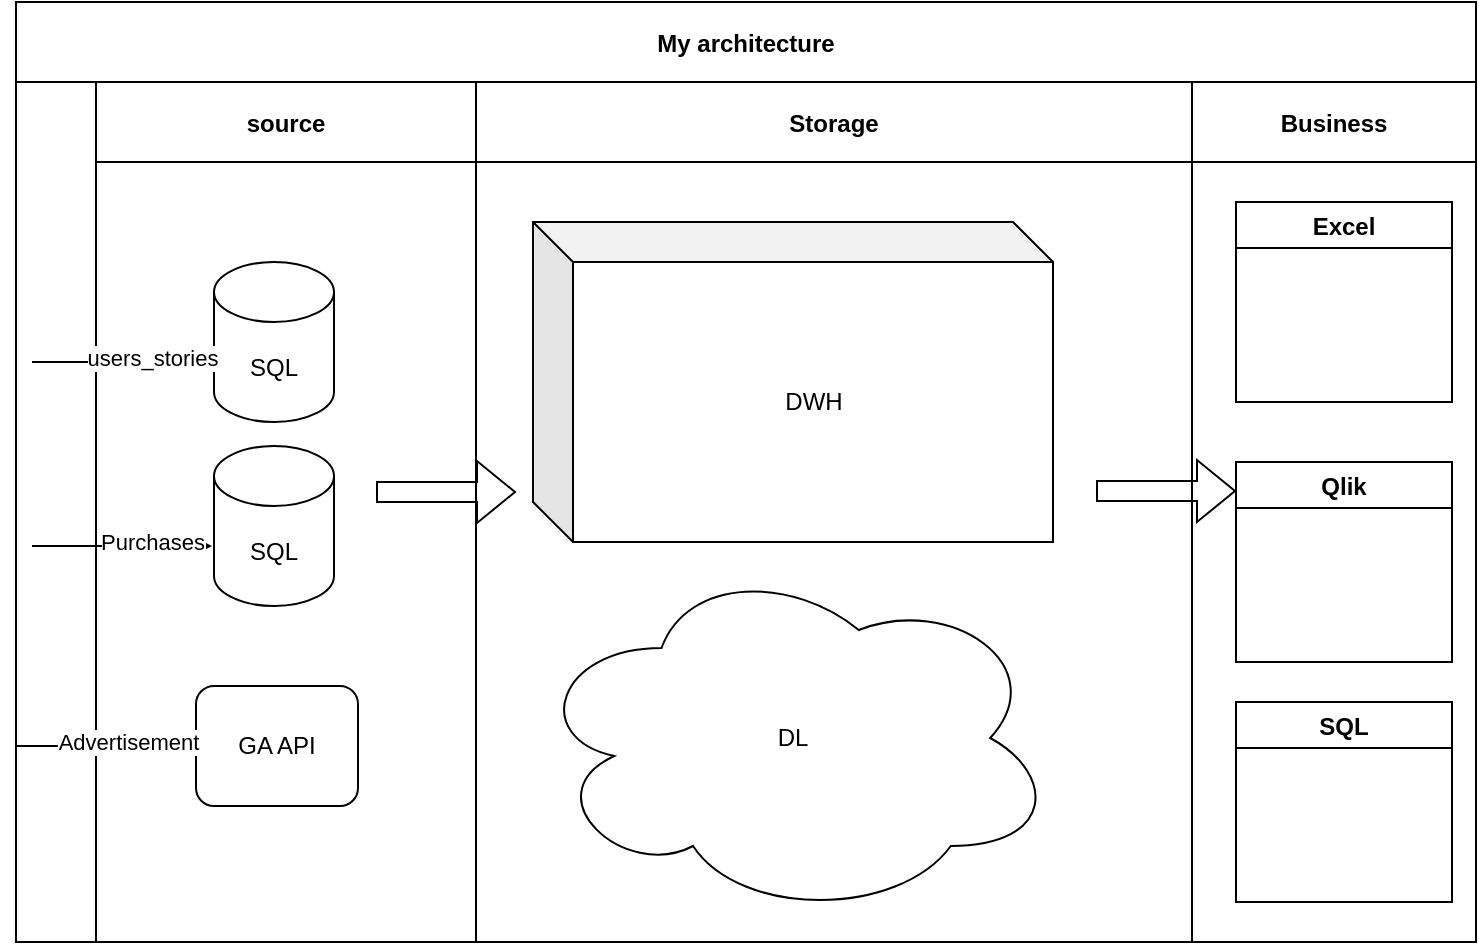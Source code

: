 <mxfile version="16.5.1" type="device"><diagram id="kgpKYQtTHZ0yAKxKKP6v" name="Page-1"><mxGraphModel dx="1342" dy="865" grid="1" gridSize="10" guides="1" tooltips="1" connect="1" arrows="1" fold="1" page="1" pageScale="1" pageWidth="850" pageHeight="1100" math="0" shadow="0"><root><mxCell id="0"/><mxCell id="1" parent="0"/><mxCell id="3nuBFxr9cyL0pnOWT2aG-1" value="My architecture" style="shape=table;childLayout=tableLayout;startSize=40;collapsible=0;recursiveResize=0;expand=0;fillColor=none;fontStyle=1" parent="1" vertex="1"><mxGeometry x="40" y="70" width="730" height="470" as="geometry"/></mxCell><mxCell id="3nuBFxr9cyL0pnOWT2aG-3" value="" style="shape=tableRow;horizontal=0;swimlaneHead=0;swimlaneBody=0;top=0;left=0;bottom=0;right=0;fillColor=none;points=[[0,0.5],[1,0.5]];portConstraint=eastwest;startSize=40;collapsible=0;recursiveResize=0;expand=0;fontStyle=1;" parent="3nuBFxr9cyL0pnOWT2aG-1" vertex="1"><mxGeometry y="40" width="730" height="430" as="geometry"/></mxCell><mxCell id="3nuBFxr9cyL0pnOWT2aG-4" value="source" style="swimlane;swimlaneHead=0;swimlaneBody=0;connectable=0;fillColor=none;startSize=40;collapsible=0;recursiveResize=0;expand=0;fontStyle=1;" parent="3nuBFxr9cyL0pnOWT2aG-3" vertex="1"><mxGeometry x="40" width="190" height="430" as="geometry"><mxRectangle width="190" height="430" as="alternateBounds"/></mxGeometry></mxCell><mxCell id="iGRZznbJmCmZVv2VRqsR-19" value="SQL" style="shape=cylinder3;whiteSpace=wrap;html=1;boundedLbl=1;backgroundOutline=1;size=15;" parent="3nuBFxr9cyL0pnOWT2aG-4" vertex="1"><mxGeometry x="59" y="90" width="60" height="80" as="geometry"/></mxCell><mxCell id="iGRZznbJmCmZVv2VRqsR-21" value="" style="endArrow=classic;html=1;rounded=0;" parent="3nuBFxr9cyL0pnOWT2aG-4" edge="1"><mxGeometry width="50" height="50" relative="1" as="geometry"><mxPoint x="-32" y="140" as="sourcePoint"/><mxPoint x="58" y="140" as="targetPoint"/></mxGeometry></mxCell><mxCell id="iGRZznbJmCmZVv2VRqsR-22" value="users_stories" style="edgeLabel;html=1;align=center;verticalAlign=middle;resizable=0;points=[];" parent="iGRZznbJmCmZVv2VRqsR-21" vertex="1" connectable="0"><mxGeometry x="0.333" y="2" relative="1" as="geometry"><mxPoint as="offset"/></mxGeometry></mxCell><mxCell id="iGRZznbJmCmZVv2VRqsR-23" value="SQL" style="shape=cylinder3;whiteSpace=wrap;html=1;boundedLbl=1;backgroundOutline=1;size=15;" parent="3nuBFxr9cyL0pnOWT2aG-4" vertex="1"><mxGeometry x="59" y="182" width="60" height="80" as="geometry"/></mxCell><mxCell id="iGRZznbJmCmZVv2VRqsR-24" value="" style="endArrow=classic;html=1;rounded=0;" parent="3nuBFxr9cyL0pnOWT2aG-4" edge="1"><mxGeometry width="50" height="50" relative="1" as="geometry"><mxPoint x="-32" y="232" as="sourcePoint"/><mxPoint x="58" y="232" as="targetPoint"/></mxGeometry></mxCell><mxCell id="iGRZznbJmCmZVv2VRqsR-25" value="Purchases" style="edgeLabel;html=1;align=center;verticalAlign=middle;resizable=0;points=[];" parent="iGRZznbJmCmZVv2VRqsR-24" vertex="1" connectable="0"><mxGeometry x="0.333" y="2" relative="1" as="geometry"><mxPoint as="offset"/></mxGeometry></mxCell><mxCell id="iGRZznbJmCmZVv2VRqsR-26" value="GA API" style="rounded=1;whiteSpace=wrap;html=1;" parent="3nuBFxr9cyL0pnOWT2aG-4" vertex="1"><mxGeometry x="50" y="302" width="81" height="60" as="geometry"/></mxCell><mxCell id="iGRZznbJmCmZVv2VRqsR-39" value="" style="shape=flexArrow;endArrow=classic;html=1;rounded=0;" parent="3nuBFxr9cyL0pnOWT2aG-4" edge="1"><mxGeometry width="50" height="50" relative="1" as="geometry"><mxPoint x="140" y="205" as="sourcePoint"/><mxPoint x="210" y="205" as="targetPoint"/></mxGeometry></mxCell><mxCell id="3nuBFxr9cyL0pnOWT2aG-8" value="Storage" style="swimlane;swimlaneHead=0;swimlaneBody=0;connectable=0;fillColor=none;startSize=40;collapsible=0;recursiveResize=0;expand=0;fontStyle=1;" parent="3nuBFxr9cyL0pnOWT2aG-3" vertex="1"><mxGeometry x="230" width="358" height="430" as="geometry"><mxRectangle width="358" height="430" as="alternateBounds"/></mxGeometry></mxCell><mxCell id="iGRZznbJmCmZVv2VRqsR-32" value="DWH" style="shape=cube;whiteSpace=wrap;html=1;boundedLbl=1;backgroundOutline=1;darkOpacity=0.05;darkOpacity2=0.1;" parent="3nuBFxr9cyL0pnOWT2aG-8" vertex="1"><mxGeometry x="28.5" y="70" width="260" height="160" as="geometry"/></mxCell><mxCell id="iGRZznbJmCmZVv2VRqsR-33" value="DL" style="ellipse;shape=cloud;whiteSpace=wrap;html=1;" parent="3nuBFxr9cyL0pnOWT2aG-8" vertex="1"><mxGeometry x="27" y="238" width="263" height="180" as="geometry"/></mxCell><mxCell id="iGRZznbJmCmZVv2VRqsR-40" value="" style="shape=flexArrow;endArrow=classic;html=1;rounded=0;" parent="3nuBFxr9cyL0pnOWT2aG-8" edge="1"><mxGeometry width="50" height="50" relative="1" as="geometry"><mxPoint x="310" y="204.5" as="sourcePoint"/><mxPoint x="380" y="204.5" as="targetPoint"/></mxGeometry></mxCell><mxCell id="3nuBFxr9cyL0pnOWT2aG-11" value="Business" style="swimlane;swimlaneHead=0;swimlaneBody=0;connectable=0;fillColor=none;startSize=40;collapsible=0;recursiveResize=0;expand=0;fontStyle=1;" parent="3nuBFxr9cyL0pnOWT2aG-3" vertex="1"><mxGeometry x="588" width="142" height="430" as="geometry"><mxRectangle width="142" height="430" as="alternateBounds"/></mxGeometry></mxCell><mxCell id="iGRZznbJmCmZVv2VRqsR-30" value="Excel" style="swimlane;" parent="3nuBFxr9cyL0pnOWT2aG-11" vertex="1"><mxGeometry x="22" y="60" width="108" height="100" as="geometry"/></mxCell><mxCell id="iGRZznbJmCmZVv2VRqsR-31" value="Qlik" style="swimlane;" parent="3nuBFxr9cyL0pnOWT2aG-11" vertex="1"><mxGeometry x="22" y="190" width="108" height="100" as="geometry"/></mxCell><mxCell id="aoLju5D2bj8CKct-rGoi-2" value="SQL" style="swimlane;" vertex="1" parent="3nuBFxr9cyL0pnOWT2aG-11"><mxGeometry x="22" y="310" width="108" height="100" as="geometry"/></mxCell><mxCell id="iGRZznbJmCmZVv2VRqsR-27" value="" style="endArrow=classic;html=1;rounded=0;" parent="1" edge="1"><mxGeometry width="50" height="50" relative="1" as="geometry"><mxPoint x="40" y="442" as="sourcePoint"/><mxPoint x="130" y="442" as="targetPoint"/></mxGeometry></mxCell><mxCell id="iGRZznbJmCmZVv2VRqsR-29" value="Advertisement" style="edgeLabel;html=1;align=center;verticalAlign=middle;resizable=0;points=[];" parent="iGRZznbJmCmZVv2VRqsR-27" vertex="1" connectable="0"><mxGeometry x="0.244" y="2" relative="1" as="geometry"><mxPoint as="offset"/></mxGeometry></mxCell></root></mxGraphModel></diagram></mxfile>